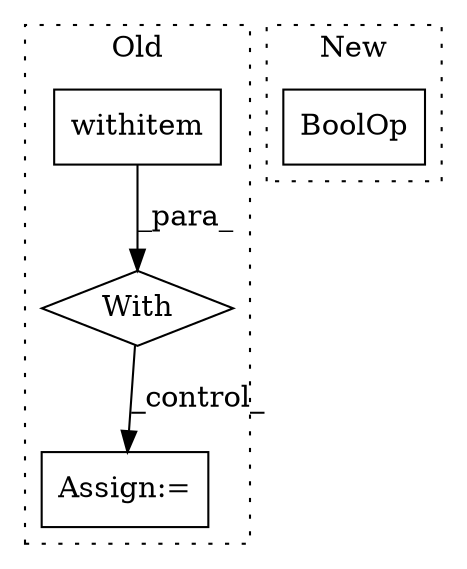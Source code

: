 digraph G {
subgraph cluster0 {
1 [label="withitem" a="49" s="645" l="18" shape="box"];
3 [label="With" a="39" s="640,663" l="5,24" shape="diamond"];
4 [label="Assign:=" a="68" s="914" l="3" shape="box"];
label = "Old";
style="dotted";
}
subgraph cluster1 {
2 [label="BoolOp" a="72" s="868" l="169" shape="box"];
label = "New";
style="dotted";
}
1 -> 3 [label="_para_"];
3 -> 4 [label="_control_"];
}